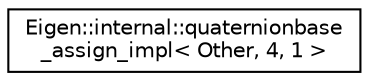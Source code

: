digraph "Graphical Class Hierarchy"
{
  edge [fontname="Helvetica",fontsize="10",labelfontname="Helvetica",labelfontsize="10"];
  node [fontname="Helvetica",fontsize="10",shape=record];
  rankdir="LR";
  Node1 [label="Eigen::internal::quaternionbase\l_assign_impl\< Other, 4, 1 \>",height=0.2,width=0.4,color="black", fillcolor="white", style="filled",URL="$struct_eigen_1_1internal_1_1quaternionbase__assign__impl_3_01_other_00_014_00_011_01_4.html"];
}
